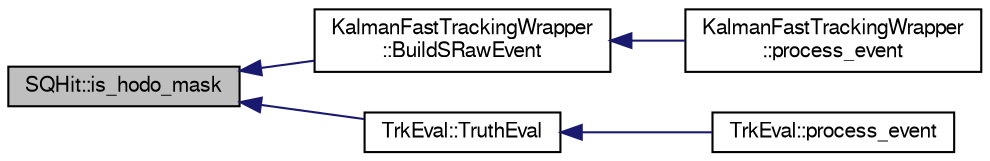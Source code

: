 digraph "SQHit::is_hodo_mask"
{
  bgcolor="transparent";
  edge [fontname="FreeSans",fontsize="10",labelfontname="FreeSans",labelfontsize="10"];
  node [fontname="FreeSans",fontsize="10",shape=record];
  rankdir="LR";
  Node1 [label="SQHit::is_hodo_mask",height=0.2,width=0.4,color="black", fillcolor="grey75", style="filled" fontcolor="black"];
  Node1 -> Node2 [dir="back",color="midnightblue",fontsize="10",style="solid",fontname="FreeSans"];
  Node2 [label="KalmanFastTrackingWrapper\l::BuildSRawEvent",height=0.2,width=0.4,color="black",URL="$d4/dff/classKalmanFastTrackingWrapper.html#a386a9ee1d8c460550a6f9b0ced1e5a76"];
  Node2 -> Node3 [dir="back",color="midnightblue",fontsize="10",style="solid",fontname="FreeSans"];
  Node3 [label="KalmanFastTrackingWrapper\l::process_event",height=0.2,width=0.4,color="black",URL="$d4/dff/classKalmanFastTrackingWrapper.html#a5edc61b3b9a06f6486b1f22e44f7d63e"];
  Node1 -> Node4 [dir="back",color="midnightblue",fontsize="10",style="solid",fontname="FreeSans"];
  Node4 [label="TrkEval::TruthEval",height=0.2,width=0.4,color="black",URL="$de/d2f/classTrkEval.html#a0fe4bff3e37b8f0884e24ea933c43c60"];
  Node4 -> Node5 [dir="back",color="midnightblue",fontsize="10",style="solid",fontname="FreeSans"];
  Node5 [label="TrkEval::process_event",height=0.2,width=0.4,color="black",URL="$de/d2f/classTrkEval.html#a0c626d9ee4c94abf889fa5408f1f49d1"];
}
